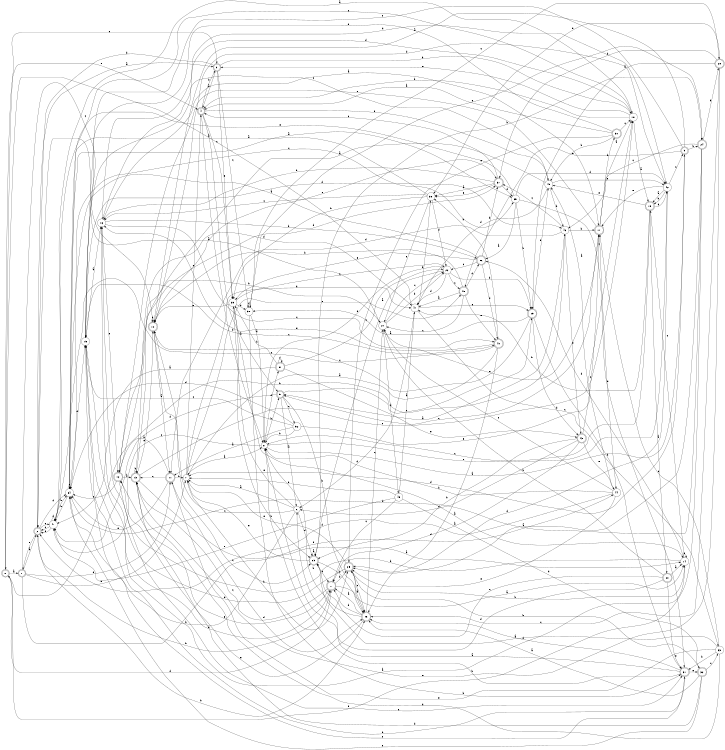 digraph n43_3 {
__start0 [label="" shape="none"];

rankdir=LR;
size="8,5";

s0 [style="rounded,filled", color="black", fillcolor="white" shape="doublecircle", label="0"];
s1 [style="rounded,filled", color="black", fillcolor="white" shape="doublecircle", label="1"];
s2 [style="rounded,filled", color="black", fillcolor="white" shape="doublecircle", label="2"];
s3 [style="rounded,filled", color="black", fillcolor="white" shape="doublecircle", label="3"];
s4 [style="rounded,filled", color="black", fillcolor="white" shape="doublecircle", label="4"];
s5 [style="rounded,filled", color="black", fillcolor="white" shape="doublecircle", label="5"];
s6 [style="filled", color="black", fillcolor="white" shape="circle", label="6"];
s7 [style="filled", color="black", fillcolor="white" shape="circle", label="7"];
s8 [style="filled", color="black", fillcolor="white" shape="circle", label="8"];
s9 [style="rounded,filled", color="black", fillcolor="white" shape="doublecircle", label="9"];
s10 [style="rounded,filled", color="black", fillcolor="white" shape="doublecircle", label="10"];
s11 [style="rounded,filled", color="black", fillcolor="white" shape="doublecircle", label="11"];
s12 [style="rounded,filled", color="black", fillcolor="white" shape="doublecircle", label="12"];
s13 [style="rounded,filled", color="black", fillcolor="white" shape="doublecircle", label="13"];
s14 [style="filled", color="black", fillcolor="white" shape="circle", label="14"];
s15 [style="filled", color="black", fillcolor="white" shape="circle", label="15"];
s16 [style="filled", color="black", fillcolor="white" shape="circle", label="16"];
s17 [style="rounded,filled", color="black", fillcolor="white" shape="doublecircle", label="17"];
s18 [style="filled", color="black", fillcolor="white" shape="circle", label="18"];
s19 [style="rounded,filled", color="black", fillcolor="white" shape="doublecircle", label="19"];
s20 [style="rounded,filled", color="black", fillcolor="white" shape="doublecircle", label="20"];
s21 [style="filled", color="black", fillcolor="white" shape="circle", label="21"];
s22 [style="filled", color="black", fillcolor="white" shape="circle", label="22"];
s23 [style="rounded,filled", color="black", fillcolor="white" shape="doublecircle", label="23"];
s24 [style="rounded,filled", color="black", fillcolor="white" shape="doublecircle", label="24"];
s25 [style="rounded,filled", color="black", fillcolor="white" shape="doublecircle", label="25"];
s26 [style="rounded,filled", color="black", fillcolor="white" shape="doublecircle", label="26"];
s27 [style="rounded,filled", color="black", fillcolor="white" shape="doublecircle", label="27"];
s28 [style="rounded,filled", color="black", fillcolor="white" shape="doublecircle", label="28"];
s29 [style="rounded,filled", color="black", fillcolor="white" shape="doublecircle", label="29"];
s30 [style="filled", color="black", fillcolor="white" shape="circle", label="30"];
s31 [style="rounded,filled", color="black", fillcolor="white" shape="doublecircle", label="31"];
s32 [style="rounded,filled", color="black", fillcolor="white" shape="doublecircle", label="32"];
s33 [style="filled", color="black", fillcolor="white" shape="circle", label="33"];
s34 [style="filled", color="black", fillcolor="white" shape="circle", label="34"];
s35 [style="filled", color="black", fillcolor="white" shape="circle", label="35"];
s36 [style="rounded,filled", color="black", fillcolor="white" shape="doublecircle", label="36"];
s37 [style="rounded,filled", color="black", fillcolor="white" shape="doublecircle", label="37"];
s38 [style="filled", color="black", fillcolor="white" shape="circle", label="38"];
s39 [style="filled", color="black", fillcolor="white" shape="circle", label="39"];
s40 [style="rounded,filled", color="black", fillcolor="white" shape="doublecircle", label="40"];
s41 [style="filled", color="black", fillcolor="white" shape="circle", label="41"];
s42 [style="filled", color="black", fillcolor="white" shape="circle", label="42"];
s43 [style="rounded,filled", color="black", fillcolor="white" shape="doublecircle", label="43"];
s44 [style="filled", color="black", fillcolor="white" shape="circle", label="44"];
s45 [style="filled", color="black", fillcolor="white" shape="circle", label="45"];
s46 [style="filled", color="black", fillcolor="white" shape="circle", label="46"];
s47 [style="filled", color="black", fillcolor="white" shape="circle", label="47"];
s48 [style="rounded,filled", color="black", fillcolor="white" shape="doublecircle", label="48"];
s49 [style="filled", color="black", fillcolor="white" shape="circle", label="49"];
s50 [style="rounded,filled", color="black", fillcolor="white" shape="doublecircle", label="50"];
s51 [style="rounded,filled", color="black", fillcolor="white" shape="doublecircle", label="51"];
s52 [style="filled", color="black", fillcolor="white" shape="circle", label="52"];
s0 -> s1 [label="a"];
s0 -> s46 [label="b"];
s0 -> s3 [label="c"];
s0 -> s27 [label="d"];
s0 -> s4 [label="e"];
s1 -> s2 [label="a"];
s1 -> s7 [label="b"];
s1 -> s10 [label="c"];
s1 -> s11 [label="d"];
s1 -> s44 [label="e"];
s2 -> s3 [label="a"];
s2 -> s26 [label="b"];
s2 -> s41 [label="c"];
s2 -> s34 [label="d"];
s2 -> s1 [label="e"];
s3 -> s4 [label="a"];
s3 -> s18 [label="b"];
s3 -> s30 [label="c"];
s3 -> s2 [label="d"];
s3 -> s39 [label="e"];
s4 -> s5 [label="a"];
s4 -> s3 [label="b"];
s4 -> s39 [label="c"];
s4 -> s8 [label="d"];
s4 -> s45 [label="e"];
s5 -> s6 [label="a"];
s5 -> s26 [label="b"];
s5 -> s52 [label="c"];
s5 -> s41 [label="d"];
s5 -> s29 [label="e"];
s6 -> s7 [label="a"];
s6 -> s34 [label="b"];
s6 -> s10 [label="c"];
s6 -> s23 [label="d"];
s6 -> s39 [label="e"];
s7 -> s8 [label="a"];
s7 -> s25 [label="b"];
s7 -> s4 [label="c"];
s7 -> s47 [label="d"];
s7 -> s48 [label="e"];
s8 -> s9 [label="a"];
s8 -> s5 [label="b"];
s8 -> s41 [label="c"];
s8 -> s51 [label="d"];
s8 -> s42 [label="e"];
s9 -> s10 [label="a"];
s9 -> s24 [label="b"];
s9 -> s15 [label="c"];
s9 -> s7 [label="d"];
s9 -> s48 [label="e"];
s10 -> s11 [label="a"];
s10 -> s10 [label="b"];
s10 -> s23 [label="c"];
s10 -> s42 [label="d"];
s10 -> s37 [label="e"];
s11 -> s12 [label="a"];
s11 -> s7 [label="b"];
s11 -> s13 [label="c"];
s11 -> s26 [label="d"];
s11 -> s34 [label="e"];
s12 -> s13 [label="a"];
s12 -> s21 [label="b"];
s12 -> s34 [label="c"];
s12 -> s47 [label="d"];
s12 -> s31 [label="e"];
s13 -> s14 [label="a"];
s13 -> s13 [label="b"];
s13 -> s18 [label="c"];
s13 -> s37 [label="d"];
s13 -> s10 [label="e"];
s14 -> s15 [label="a"];
s14 -> s16 [label="b"];
s14 -> s19 [label="c"];
s14 -> s36 [label="d"];
s14 -> s14 [label="e"];
s15 -> s16 [label="a"];
s15 -> s31 [label="b"];
s15 -> s40 [label="c"];
s15 -> s46 [label="d"];
s15 -> s27 [label="e"];
s16 -> s17 [label="a"];
s16 -> s36 [label="b"];
s16 -> s40 [label="c"];
s16 -> s42 [label="d"];
s16 -> s12 [label="e"];
s17 -> s18 [label="a"];
s17 -> s50 [label="b"];
s17 -> s5 [label="c"];
s17 -> s44 [label="d"];
s17 -> s12 [label="e"];
s18 -> s19 [label="a"];
s18 -> s4 [label="b"];
s18 -> s34 [label="c"];
s18 -> s16 [label="d"];
s18 -> s3 [label="e"];
s19 -> s20 [label="a"];
s19 -> s47 [label="b"];
s19 -> s8 [label="c"];
s19 -> s42 [label="d"];
s19 -> s45 [label="e"];
s20 -> s14 [label="a"];
s20 -> s21 [label="b"];
s20 -> s23 [label="c"];
s20 -> s6 [label="d"];
s20 -> s31 [label="e"];
s21 -> s2 [label="a"];
s21 -> s22 [label="b"];
s21 -> s22 [label="c"];
s21 -> s49 [label="d"];
s21 -> s17 [label="e"];
s22 -> s23 [label="a"];
s22 -> s29 [label="b"];
s22 -> s48 [label="c"];
s22 -> s47 [label="d"];
s22 -> s8 [label="e"];
s23 -> s23 [label="a"];
s23 -> s24 [label="b"];
s23 -> s27 [label="c"];
s23 -> s26 [label="d"];
s23 -> s7 [label="e"];
s24 -> s25 [label="a"];
s24 -> s28 [label="b"];
s24 -> s46 [label="c"];
s24 -> s34 [label="d"];
s24 -> s0 [label="e"];
s25 -> s26 [label="a"];
s25 -> s14 [label="b"];
s25 -> s26 [label="c"];
s25 -> s16 [label="d"];
s25 -> s7 [label="e"];
s26 -> s27 [label="a"];
s26 -> s8 [label="b"];
s26 -> s21 [label="c"];
s26 -> s27 [label="d"];
s26 -> s12 [label="e"];
s27 -> s14 [label="a"];
s27 -> s2 [label="b"];
s27 -> s13 [label="c"];
s27 -> s25 [label="d"];
s27 -> s12 [label="e"];
s28 -> s29 [label="a"];
s28 -> s37 [label="b"];
s28 -> s26 [label="c"];
s28 -> s38 [label="d"];
s28 -> s13 [label="e"];
s29 -> s30 [label="a"];
s29 -> s31 [label="b"];
s29 -> s10 [label="c"];
s29 -> s43 [label="d"];
s29 -> s45 [label="e"];
s30 -> s8 [label="a"];
s30 -> s31 [label="b"];
s30 -> s28 [label="c"];
s30 -> s30 [label="d"];
s30 -> s24 [label="e"];
s31 -> s8 [label="a"];
s31 -> s8 [label="b"];
s31 -> s15 [label="c"];
s31 -> s26 [label="d"];
s31 -> s32 [label="e"];
s32 -> s26 [label="a"];
s32 -> s25 [label="b"];
s32 -> s33 [label="c"];
s32 -> s13 [label="d"];
s32 -> s34 [label="e"];
s33 -> s23 [label="a"];
s33 -> s31 [label="b"];
s33 -> s17 [label="c"];
s33 -> s13 [label="d"];
s33 -> s11 [label="e"];
s34 -> s35 [label="a"];
s34 -> s41 [label="b"];
s34 -> s35 [label="c"];
s34 -> s15 [label="d"];
s34 -> s34 [label="e"];
s35 -> s36 [label="a"];
s35 -> s29 [label="b"];
s35 -> s31 [label="c"];
s35 -> s42 [label="d"];
s35 -> s41 [label="e"];
s36 -> s34 [label="a"];
s36 -> s37 [label="b"];
s36 -> s22 [label="c"];
s36 -> s40 [label="d"];
s36 -> s39 [label="e"];
s37 -> s38 [label="a"];
s37 -> s16 [label="b"];
s37 -> s4 [label="c"];
s37 -> s35 [label="d"];
s37 -> s38 [label="e"];
s38 -> s34 [label="a"];
s38 -> s39 [label="b"];
s38 -> s16 [label="c"];
s38 -> s22 [label="d"];
s38 -> s21 [label="e"];
s39 -> s14 [label="a"];
s39 -> s23 [label="b"];
s39 -> s22 [label="c"];
s39 -> s30 [label="d"];
s39 -> s10 [label="e"];
s40 -> s7 [label="a"];
s40 -> s38 [label="b"];
s40 -> s41 [label="c"];
s40 -> s26 [label="d"];
s40 -> s16 [label="e"];
s41 -> s18 [label="a"];
s41 -> s34 [label="b"];
s41 -> s2 [label="c"];
s41 -> s41 [label="d"];
s41 -> s2 [label="e"];
s42 -> s19 [label="a"];
s42 -> s19 [label="b"];
s42 -> s9 [label="c"];
s42 -> s25 [label="d"];
s42 -> s17 [label="e"];
s43 -> s27 [label="a"];
s43 -> s23 [label="b"];
s43 -> s17 [label="c"];
s43 -> s6 [label="d"];
s43 -> s44 [label="e"];
s44 -> s45 [label="a"];
s44 -> s8 [label="b"];
s44 -> s21 [label="c"];
s44 -> s2 [label="d"];
s44 -> s25 [label="e"];
s45 -> s13 [label="a"];
s45 -> s46 [label="b"];
s45 -> s15 [label="c"];
s45 -> s47 [label="d"];
s45 -> s42 [label="e"];
s46 -> s5 [label="a"];
s46 -> s17 [label="b"];
s46 -> s37 [label="c"];
s46 -> s11 [label="d"];
s46 -> s43 [label="e"];
s47 -> s0 [label="a"];
s47 -> s38 [label="b"];
s47 -> s33 [label="c"];
s47 -> s6 [label="d"];
s47 -> s29 [label="e"];
s48 -> s47 [label="a"];
s48 -> s10 [label="b"];
s48 -> s21 [label="c"];
s48 -> s36 [label="d"];
s48 -> s40 [label="e"];
s49 -> s47 [label="a"];
s49 -> s7 [label="b"];
s49 -> s27 [label="c"];
s49 -> s32 [label="d"];
s49 -> s41 [label="e"];
s50 -> s4 [label="a"];
s50 -> s45 [label="b"];
s50 -> s18 [label="c"];
s50 -> s15 [label="d"];
s50 -> s25 [label="e"];
s51 -> s41 [label="a"];
s51 -> s39 [label="b"];
s51 -> s22 [label="c"];
s51 -> s51 [label="d"];
s51 -> s43 [label="e"];
s52 -> s11 [label="a"];
s52 -> s8 [label="b"];
s52 -> s15 [label="c"];
s52 -> s34 [label="d"];
s52 -> s18 [label="e"];

}
